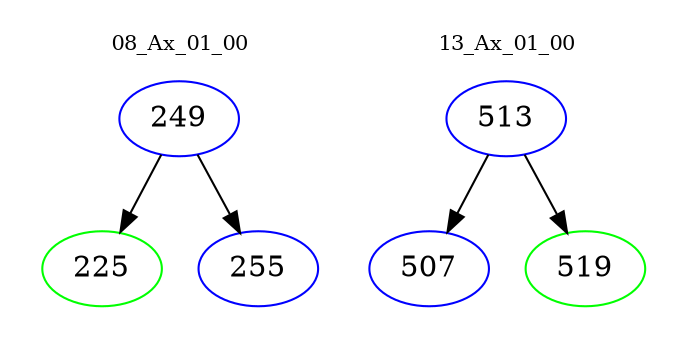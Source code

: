 digraph{
subgraph cluster_0 {
color = white
label = "08_Ax_01_00";
fontsize=10;
T0_249 [label="249", color="blue"]
T0_249 -> T0_225 [color="black"]
T0_225 [label="225", color="green"]
T0_249 -> T0_255 [color="black"]
T0_255 [label="255", color="blue"]
}
subgraph cluster_1 {
color = white
label = "13_Ax_01_00";
fontsize=10;
T1_513 [label="513", color="blue"]
T1_513 -> T1_507 [color="black"]
T1_507 [label="507", color="blue"]
T1_513 -> T1_519 [color="black"]
T1_519 [label="519", color="green"]
}
}

